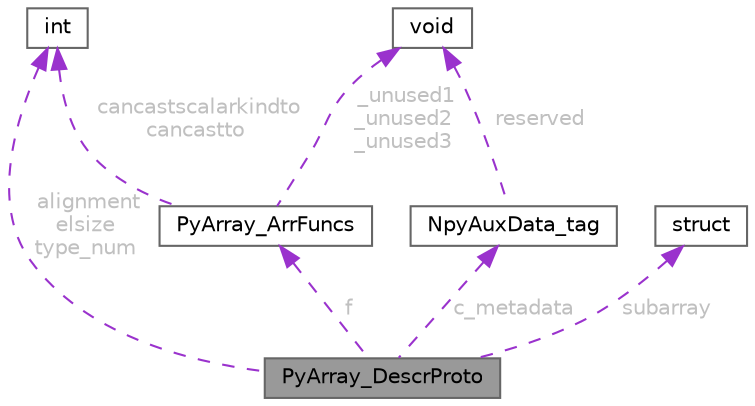 digraph "PyArray_DescrProto"
{
 // LATEX_PDF_SIZE
  bgcolor="transparent";
  edge [fontname=Helvetica,fontsize=10,labelfontname=Helvetica,labelfontsize=10];
  node [fontname=Helvetica,fontsize=10,shape=box,height=0.2,width=0.4];
  Node1 [id="Node000001",label="PyArray_DescrProto",height=0.2,width=0.4,color="gray40", fillcolor="grey60", style="filled", fontcolor="black",tooltip=" "];
  Node2 -> Node1 [id="edge8_Node000001_Node000002",dir="back",color="darkorchid3",style="dashed",tooltip=" ",label=" alignment\nelsize\ntype_num",fontcolor="grey" ];
  Node2 [id="Node000002",label="int",height=0.2,width=0.4,color="gray40", fillcolor="white", style="filled",tooltip=" "];
  Node3 -> Node1 [id="edge9_Node000001_Node000003",dir="back",color="darkorchid3",style="dashed",tooltip=" ",label=" subarray",fontcolor="grey" ];
  Node3 [id="Node000003",label="struct",height=0.2,width=0.4,color="gray40", fillcolor="white", style="filled",tooltip=" "];
  Node4 -> Node1 [id="edge10_Node000001_Node000004",dir="back",color="darkorchid3",style="dashed",tooltip=" ",label=" f",fontcolor="grey" ];
  Node4 [id="Node000004",label="PyArray_ArrFuncs",height=0.2,width=0.4,color="gray40", fillcolor="white", style="filled",URL="$structPyArray__ArrFuncs.html",tooltip=" "];
  Node2 -> Node4 [id="edge11_Node000004_Node000002",dir="back",color="darkorchid3",style="dashed",tooltip=" ",label=" cancastscalarkindto\ncancastto",fontcolor="grey" ];
  Node5 -> Node4 [id="edge12_Node000004_Node000005",dir="back",color="darkorchid3",style="dashed",tooltip=" ",label=" _unused1\n_unused2\n_unused3",fontcolor="grey" ];
  Node5 [id="Node000005",label="void",height=0.2,width=0.4,color="gray40", fillcolor="white", style="filled",tooltip=" "];
  Node6 -> Node1 [id="edge13_Node000001_Node000006",dir="back",color="darkorchid3",style="dashed",tooltip=" ",label=" c_metadata",fontcolor="grey" ];
  Node6 [id="Node000006",label="NpyAuxData_tag",height=0.2,width=0.4,color="gray40", fillcolor="white", style="filled",URL="$structNpyAuxData__tag.html",tooltip=" "];
  Node5 -> Node6 [id="edge14_Node000006_Node000005",dir="back",color="darkorchid3",style="dashed",tooltip=" ",label=" reserved",fontcolor="grey" ];
}
